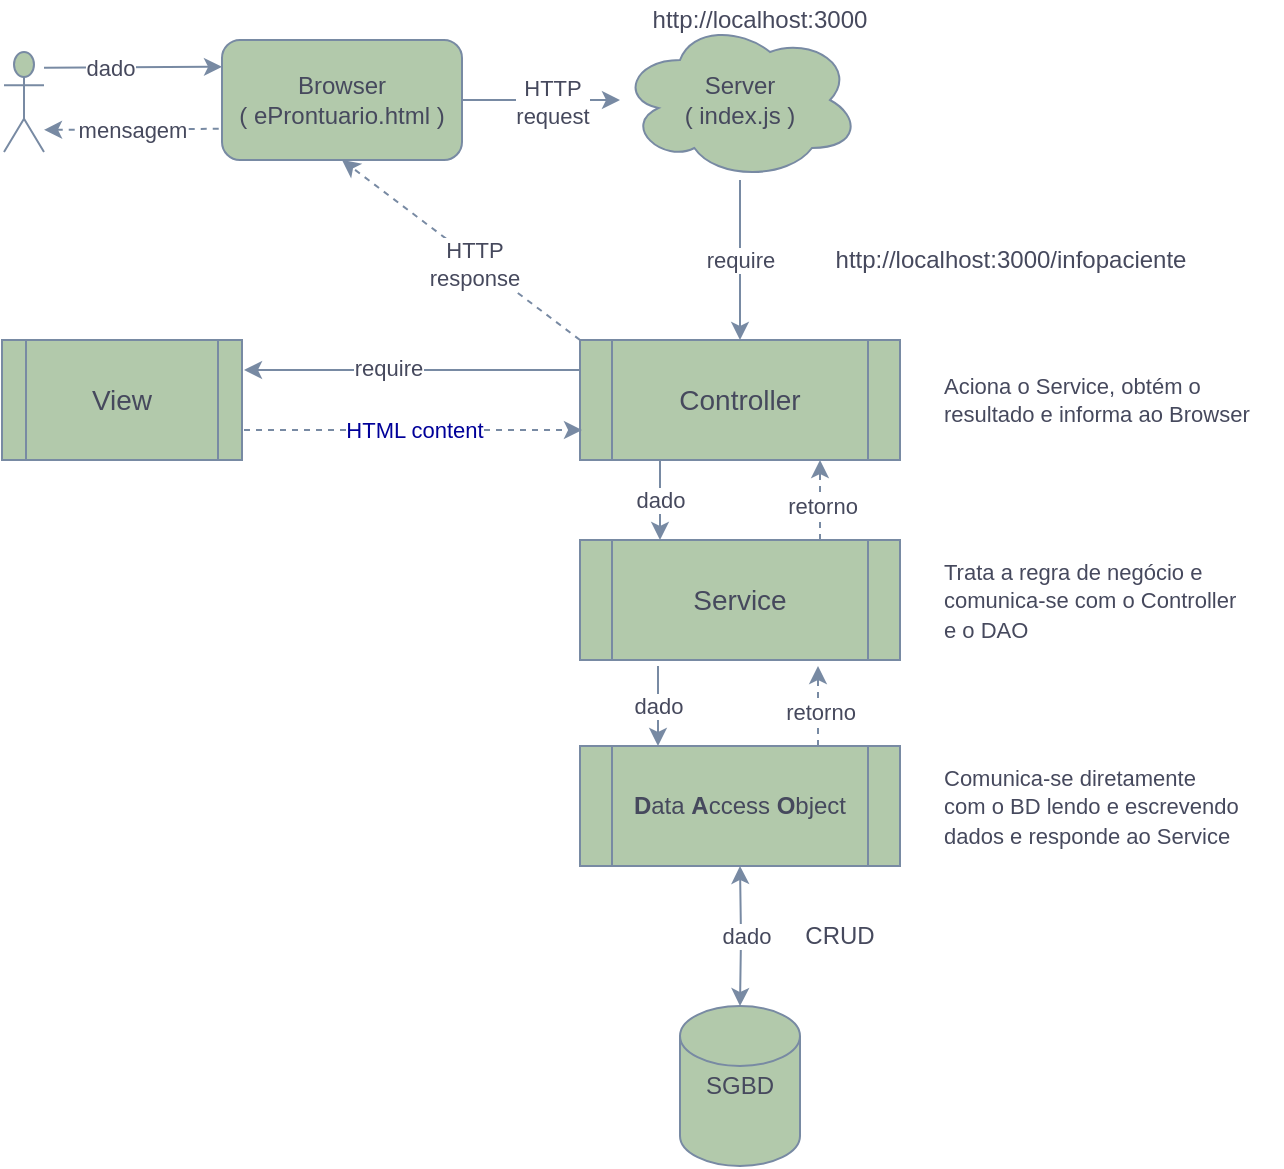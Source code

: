 <mxfile version="13.6.9" type="device"><diagram id="rLa52b_f5n3BTZC2QMky" name="Page-1"><mxGraphModel dx="722" dy="745" grid="1" gridSize="10" guides="1" tooltips="1" connect="1" arrows="1" fold="1" page="1" pageScale="1" pageWidth="827" pageHeight="1169" math="0" shadow="0"><root><mxCell id="0"/><mxCell id="1" parent="0"/><mxCell id="MlM8tq2Lg5zWcZXaeI4Q-37" value="" style="edgeStyle=none;rounded=0;orthogonalLoop=1;jettySize=auto;html=1;startArrow=none;startFill=0;endArrow=classic;endFill=1;strokeColor=#788AA3;fontColor=#46495D;" parent="1" edge="1"><mxGeometry relative="1" as="geometry"><mxPoint x="31" y="63.937" as="sourcePoint"/><mxPoint x="120" y="63.377" as="targetPoint"/></mxGeometry></mxCell><mxCell id="MlM8tq2Lg5zWcZXaeI4Q-39" value="dado" style="edgeLabel;html=1;align=center;verticalAlign=middle;resizable=0;points=[];fontColor=#46495D;" parent="MlM8tq2Lg5zWcZXaeI4Q-37" vertex="1" connectable="0"><mxGeometry x="-0.259" relative="1" as="geometry"><mxPoint as="offset"/></mxGeometry></mxCell><mxCell id="MlM8tq2Lg5zWcZXaeI4Q-38" value="mensagem" style="edgeStyle=none;rounded=0;orthogonalLoop=1;jettySize=auto;html=1;startArrow=classic;startFill=1;endArrow=none;endFill=0;dashed=1;strokeColor=#788AA3;fontColor=#46495D;" parent="1" edge="1"><mxGeometry relative="1" as="geometry"><mxPoint x="31" y="94.937" as="sourcePoint"/><mxPoint x="120" y="94.377" as="targetPoint"/></mxGeometry></mxCell><mxCell id="MlM8tq2Lg5zWcZXaeI4Q-1" value="" style="shape=umlActor;verticalLabelPosition=bottom;verticalAlign=top;html=1;outlineConnect=0;fillColor=#B2C9AB;strokeColor=#788AA3;fontColor=#46495D;" parent="1" vertex="1"><mxGeometry x="11" y="56" width="20" height="50" as="geometry"/></mxCell><mxCell id="MlM8tq2Lg5zWcZXaeI4Q-4" value="&lt;div&gt;Server&lt;br&gt;&lt;/div&gt;&lt;div&gt;( index.js )&lt;br&gt;&lt;/div&gt;" style="ellipse;shape=cloud;whiteSpace=wrap;html=1;fillColor=#B2C9AB;strokeColor=#788AA3;fontColor=#46495D;" parent="1" vertex="1"><mxGeometry x="319" y="40" width="120" height="80" as="geometry"/></mxCell><mxCell id="MlM8tq2Lg5zWcZXaeI4Q-15" value="" style="edgeStyle=orthogonalEdgeStyle;rounded=0;orthogonalLoop=1;jettySize=auto;html=1;startArrow=none;startFill=0;strokeColor=#788AA3;fontColor=#46495D;" parent="1" source="MlM8tq2Lg5zWcZXaeI4Q-5" target="MlM8tq2Lg5zWcZXaeI4Q-4" edge="1"><mxGeometry relative="1" as="geometry"/></mxCell><mxCell id="MlM8tq2Lg5zWcZXaeI4Q-21" value="&lt;div&gt;HTTP &lt;br&gt;&lt;/div&gt;&lt;div&gt;request&lt;/div&gt;" style="edgeLabel;html=1;align=center;verticalAlign=middle;resizable=0;points=[];fontColor=#46495D;" parent="MlM8tq2Lg5zWcZXaeI4Q-15" vertex="1" connectable="0"><mxGeometry x="0.143" y="-1" relative="1" as="geometry"><mxPoint as="offset"/></mxGeometry></mxCell><mxCell id="MlM8tq2Lg5zWcZXaeI4Q-5" value="&lt;div&gt;Browser&lt;/div&gt;&lt;div&gt;( eProntuario.html )&lt;br&gt;&lt;/div&gt;" style="rounded=1;whiteSpace=wrap;html=1;fillColor=#B2C9AB;strokeColor=#788AA3;fontColor=#46495D;" parent="1" vertex="1"><mxGeometry x="120" y="50" width="120" height="60" as="geometry"/></mxCell><mxCell id="MlM8tq2Lg5zWcZXaeI4Q-22" value="require" style="rounded=0;orthogonalLoop=1;jettySize=auto;html=1;startArrow=classic;startFill=1;endArrow=none;endFill=0;strokeColor=#788AA3;fontColor=#46495D;" parent="1" source="MlM8tq2Lg5zWcZXaeI4Q-8" edge="1"><mxGeometry relative="1" as="geometry"><mxPoint x="379" y="120" as="targetPoint"/><Array as="points"/></mxGeometry></mxCell><mxCell id="DcQ3mjOsYpowEn4jPVc5-4" style="edgeStyle=orthogonalEdgeStyle;rounded=0;orthogonalLoop=1;jettySize=auto;html=1;exitX=0;exitY=0.25;exitDx=0;exitDy=0;entryX=1;entryY=0.25;entryDx=0;entryDy=0;strokeColor=#788AA3;fontColor=#46495D;" edge="1" parent="1" source="MlM8tq2Lg5zWcZXaeI4Q-8"><mxGeometry relative="1" as="geometry"><mxPoint x="131" y="215" as="targetPoint"/></mxGeometry></mxCell><mxCell id="DcQ3mjOsYpowEn4jPVc5-5" value="&lt;font&gt;require&lt;/font&gt;" style="edgeLabel;html=1;align=center;verticalAlign=middle;resizable=0;points=[];fontColor=#46495D;" vertex="1" connectable="0" parent="DcQ3mjOsYpowEn4jPVc5-4"><mxGeometry x="0.143" y="-2" relative="1" as="geometry"><mxPoint as="offset"/></mxGeometry></mxCell><mxCell id="MlM8tq2Lg5zWcZXaeI4Q-8" value="&lt;p style=&quot;line-height: 120%&quot;&gt;&lt;/p&gt;&lt;div style=&quot;font-size: 10px&quot;&gt;&lt;font style=&quot;font-size: 14px&quot;&gt;Controller&lt;/font&gt;&lt;/div&gt;&lt;p&gt;&lt;/p&gt;" style="shape=process;whiteSpace=wrap;html=1;backgroundOutline=1;fillColor=#B2C9AB;strokeColor=#788AA3;fontColor=#46495D;" parent="1" vertex="1"><mxGeometry x="299" y="200" width="160" height="60" as="geometry"/></mxCell><mxCell id="MlM8tq2Lg5zWcZXaeI4Q-11" value="" style="edgeStyle=orthogonalEdgeStyle;rounded=0;orthogonalLoop=1;jettySize=auto;html=1;horizontal=1;verticalAlign=bottom;startArrow=classic;startFill=1;strokeColor=#788AA3;fontColor=#46495D;" parent="1" target="MlM8tq2Lg5zWcZXaeI4Q-10" edge="1"><mxGeometry relative="1" as="geometry"><mxPoint x="379" y="463" as="sourcePoint"/></mxGeometry></mxCell><mxCell id="MlM8tq2Lg5zWcZXaeI4Q-32" value="dado" style="edgeLabel;html=1;align=center;verticalAlign=middle;resizable=0;points=[];fontColor=#46495D;" parent="MlM8tq2Lg5zWcZXaeI4Q-11" vertex="1" connectable="0"><mxGeometry x="-0.02" y="2" relative="1" as="geometry"><mxPoint as="offset"/></mxGeometry></mxCell><mxCell id="MlM8tq2Lg5zWcZXaeI4Q-9" value="&lt;font style=&quot;font-size: 14px&quot;&gt;Service&lt;/font&gt;" style="shape=process;whiteSpace=wrap;html=1;backgroundOutline=1;fillColor=#B2C9AB;strokeColor=#788AA3;fontColor=#46495D;" parent="1" vertex="1"><mxGeometry x="299" y="300" width="160" height="60" as="geometry"/></mxCell><mxCell id="MlM8tq2Lg5zWcZXaeI4Q-10" value="SGBD" style="shape=cylinder2;whiteSpace=wrap;html=1;boundedLbl=1;backgroundOutline=1;size=15;fillColor=#B2C9AB;strokeColor=#788AA3;fontColor=#46495D;" parent="1" vertex="1"><mxGeometry x="349" y="533" width="60" height="80" as="geometry"/></mxCell><mxCell id="MlM8tq2Lg5zWcZXaeI4Q-23" value="http://localhost:3000" style="text;html=1;strokeColor=none;fillColor=none;align=center;verticalAlign=middle;whiteSpace=wrap;rounded=0;fontColor=#46495D;" parent="1" vertex="1"><mxGeometry x="369" y="30" width="40" height="20" as="geometry"/></mxCell><mxCell id="MlM8tq2Lg5zWcZXaeI4Q-25" value="dado" style="endArrow=classic;html=1;exitX=0;exitY=1;exitDx=0;exitDy=0;entryX=0;entryY=0;entryDx=0;entryDy=0;strokeColor=#788AA3;fontColor=#46495D;" parent="1" edge="1"><mxGeometry width="50" height="50" relative="1" as="geometry"><mxPoint x="339" y="260" as="sourcePoint"/><mxPoint x="339" y="300" as="targetPoint"/></mxGeometry></mxCell><mxCell id="MlM8tq2Lg5zWcZXaeI4Q-26" value="" style="endArrow=classic;html=1;entryX=0.75;entryY=1;entryDx=0;entryDy=0;dashed=1;strokeColor=#788AA3;fontColor=#46495D;" parent="1" target="MlM8tq2Lg5zWcZXaeI4Q-8" edge="1"><mxGeometry width="50" height="50" relative="1" as="geometry"><mxPoint x="419" y="300" as="sourcePoint"/><mxPoint x="459" y="260" as="targetPoint"/></mxGeometry></mxCell><mxCell id="MlM8tq2Lg5zWcZXaeI4Q-27" value="&lt;div&gt;retorno&lt;/div&gt;" style="edgeLabel;html=1;align=center;verticalAlign=middle;resizable=0;points=[];fontColor=#46495D;" parent="MlM8tq2Lg5zWcZXaeI4Q-26" vertex="1" connectable="0"><mxGeometry x="-0.15" y="-1" relative="1" as="geometry"><mxPoint as="offset"/></mxGeometry></mxCell><mxCell id="MlM8tq2Lg5zWcZXaeI4Q-29" value="" style="endArrow=classic;html=1;dashed=1;exitX=0;exitY=0;exitDx=0;exitDy=0;entryX=0.5;entryY=1;entryDx=0;entryDy=0;strokeColor=#788AA3;fontColor=#46495D;" parent="1" source="MlM8tq2Lg5zWcZXaeI4Q-8" target="MlM8tq2Lg5zWcZXaeI4Q-5" edge="1"><mxGeometry width="50" height="50" relative="1" as="geometry"><mxPoint x="310" y="260" as="sourcePoint"/><mxPoint x="360" y="210" as="targetPoint"/></mxGeometry></mxCell><mxCell id="MlM8tq2Lg5zWcZXaeI4Q-30" value="&lt;div&gt;HTTP&lt;/div&gt;&lt;div&gt;response&lt;br&gt;&lt;/div&gt;" style="edgeLabel;html=1;align=center;verticalAlign=middle;resizable=0;points=[];fontColor=#46495D;" parent="MlM8tq2Lg5zWcZXaeI4Q-29" vertex="1" connectable="0"><mxGeometry x="-0.124" y="2" relative="1" as="geometry"><mxPoint as="offset"/></mxGeometry></mxCell><mxCell id="MlM8tq2Lg5zWcZXaeI4Q-33" value="CRUD" style="text;html=1;strokeColor=none;fillColor=none;align=center;verticalAlign=middle;whiteSpace=wrap;rounded=0;fontColor=#46495D;" parent="1" vertex="1"><mxGeometry x="409" y="488" width="40" height="20" as="geometry"/></mxCell><mxCell id="I7YK2-3FC0U4e25Hom-Y-3" value="&lt;div&gt;&lt;b&gt;D&lt;/b&gt;ata &lt;b&gt;A&lt;/b&gt;ccess &lt;b&gt;O&lt;/b&gt;bject&lt;br&gt;&lt;/div&gt;" style="shape=process;whiteSpace=wrap;html=1;backgroundOutline=1;fillColor=#B2C9AB;strokeColor=#788AA3;fontColor=#46495D;" parent="1" vertex="1"><mxGeometry x="299" y="403" width="160" height="60" as="geometry"/></mxCell><mxCell id="I7YK2-3FC0U4e25Hom-Y-6" value="dado" style="endArrow=classic;html=1;exitX=0;exitY=1;exitDx=0;exitDy=0;entryX=0;entryY=0;entryDx=0;entryDy=0;strokeColor=#788AA3;fontColor=#46495D;" parent="1" edge="1"><mxGeometry width="50" height="50" relative="1" as="geometry"><mxPoint x="338" y="363" as="sourcePoint"/><mxPoint x="338" y="403" as="targetPoint"/></mxGeometry></mxCell><mxCell id="I7YK2-3FC0U4e25Hom-Y-7" value="" style="endArrow=classic;html=1;entryX=0.75;entryY=1;entryDx=0;entryDy=0;dashed=1;strokeColor=#788AA3;fontColor=#46495D;" parent="1" edge="1"><mxGeometry width="50" height="50" relative="1" as="geometry"><mxPoint x="418" y="403" as="sourcePoint"/><mxPoint x="418" y="363" as="targetPoint"/></mxGeometry></mxCell><mxCell id="I7YK2-3FC0U4e25Hom-Y-8" value="&lt;div&gt;retorno&lt;/div&gt;" style="edgeLabel;html=1;align=center;verticalAlign=middle;resizable=0;points=[];fontColor=#46495D;" parent="I7YK2-3FC0U4e25Hom-Y-7" vertex="1" connectable="0"><mxGeometry x="-0.15" y="-1" relative="1" as="geometry"><mxPoint as="offset"/></mxGeometry></mxCell><mxCell id="I7YK2-3FC0U4e25Hom-Y-10" value="&lt;div style=&quot;font-size: 11px&quot; align=&quot;left&quot;&gt;&lt;font style=&quot;font-size: 11px&quot;&gt;Aciona o Service, obtém o resultado e informa ao Browser&lt;/font&gt;&lt;/div&gt;" style="text;html=1;strokeColor=none;fillColor=none;align=left;verticalAlign=middle;whiteSpace=wrap;rounded=0;fontColor=#46495D;" parent="1" vertex="1"><mxGeometry x="479" y="220" width="171" height="20" as="geometry"/></mxCell><mxCell id="I7YK2-3FC0U4e25Hom-Y-11" value="&lt;font style=&quot;font-size: 11px&quot;&gt;Trata a regra de negócio e comunica-se com o Controller e o DAO&lt;/font&gt;" style="text;html=1;strokeColor=none;fillColor=none;align=left;verticalAlign=middle;whiteSpace=wrap;rounded=0;fontColor=#46495D;" parent="1" vertex="1"><mxGeometry x="479" y="320" width="151" height="20" as="geometry"/></mxCell><mxCell id="I7YK2-3FC0U4e25Hom-Y-12" value="&lt;font style=&quot;font-size: 11px&quot;&gt;Comunica-se diretamente com o BD lendo e escrevendo dados e responde ao Service&lt;/font&gt;" style="text;html=1;strokeColor=none;fillColor=none;align=left;verticalAlign=middle;whiteSpace=wrap;rounded=0;fontColor=#46495D;" parent="1" vertex="1"><mxGeometry x="479" y="423" width="151" height="20" as="geometry"/></mxCell><mxCell id="xwKelvWs8FtM0h2FWAoA-1" value="http://localhost:3000/infopaciente" style="text;html=1;strokeColor=none;fillColor=none;align=center;verticalAlign=middle;whiteSpace=wrap;rounded=0;fontColor=#46495D;" parent="1" vertex="1"><mxGeometry x="409" y="150" width="211" height="20" as="geometry"/></mxCell><mxCell id="DcQ3mjOsYpowEn4jPVc5-2" value="&lt;font color=&quot;#000099&quot;&gt;HTML content&lt;/font&gt;" style="edgeStyle=orthogonalEdgeStyle;rounded=0;orthogonalLoop=1;jettySize=auto;html=1;dashed=1;strokeColor=#788AA3;fontColor=#46495D;" edge="1" parent="1"><mxGeometry relative="1" as="geometry"><mxPoint x="300" y="245" as="targetPoint"/><mxPoint x="131" y="245" as="sourcePoint"/></mxGeometry></mxCell><mxCell id="DcQ3mjOsYpowEn4jPVc5-6" value="&lt;font style=&quot;font-size: 14px&quot;&gt;View&lt;/font&gt;" style="shape=process;whiteSpace=wrap;html=1;backgroundOutline=1;fillColor=#B2C9AB;strokeColor=#788AA3;fontColor=#46495D;" vertex="1" parent="1"><mxGeometry x="10" y="200" width="120" height="60" as="geometry"/></mxCell></root></mxGraphModel></diagram></mxfile>